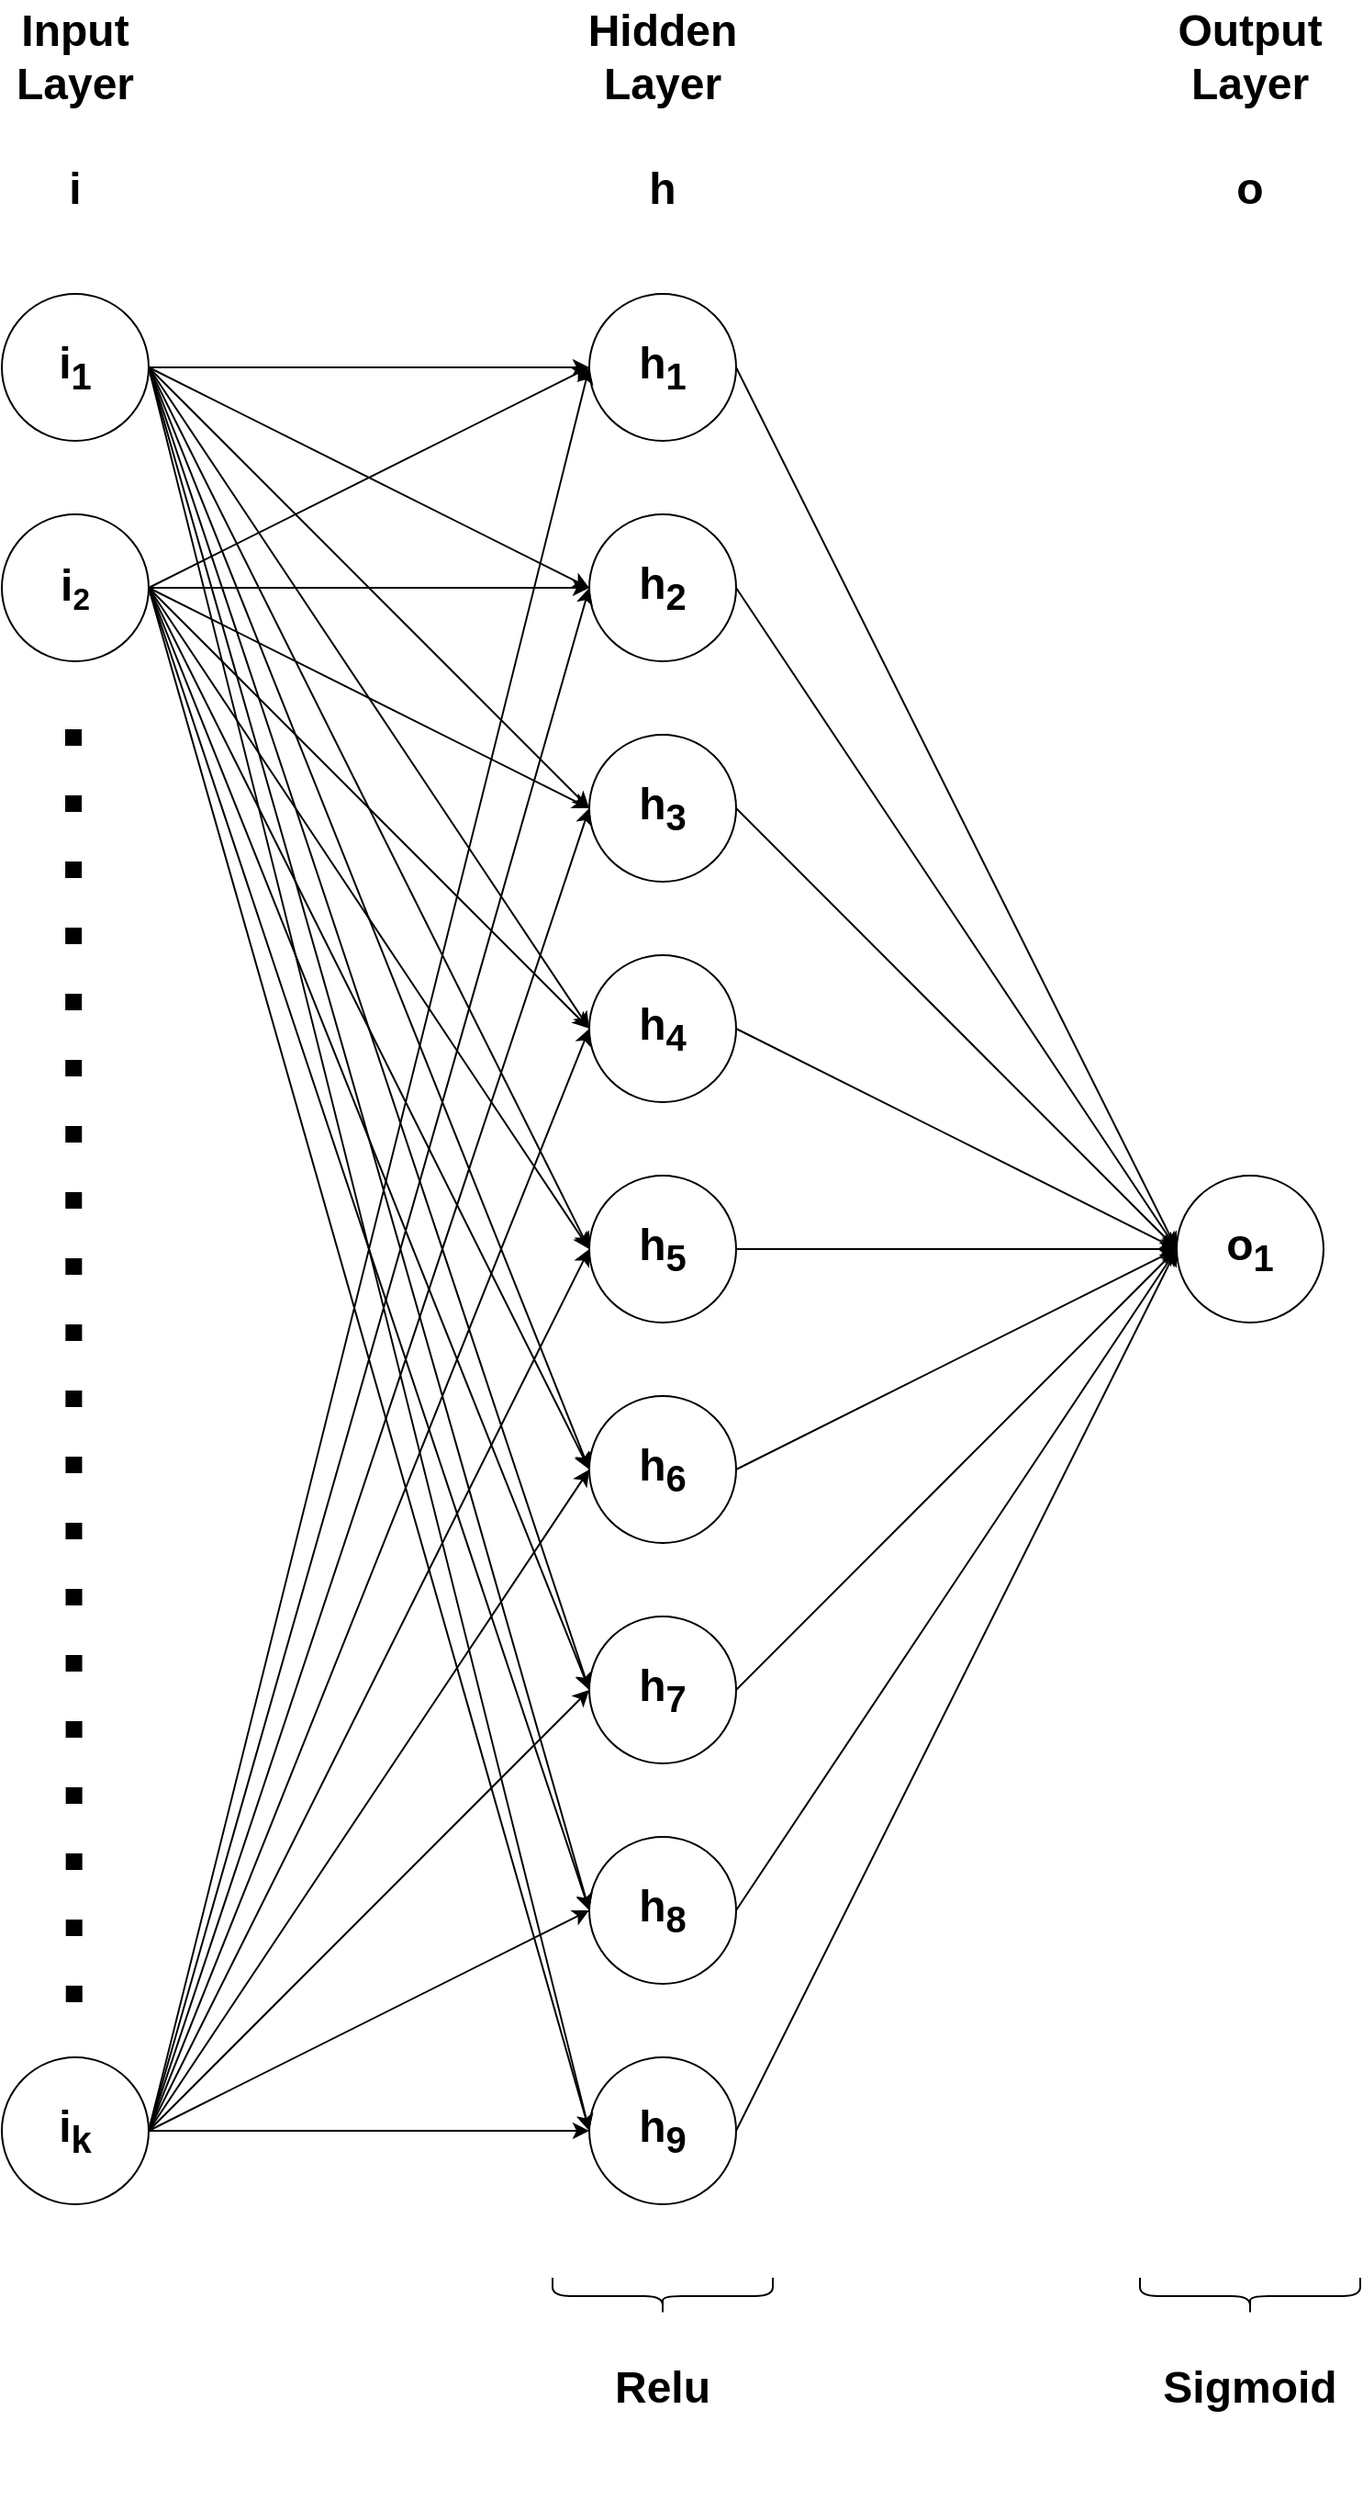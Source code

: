 <mxfile version="22.1.5" type="device">
  <diagram name="Page-1" id="DLiEjsSnvPwBr1glW4-z">
    <mxGraphModel dx="1967" dy="1320" grid="1" gridSize="10" guides="1" tooltips="1" connect="1" arrows="1" fold="1" page="1" pageScale="1" pageWidth="850" pageHeight="1100" math="0" shadow="0">
      <root>
        <mxCell id="0" />
        <mxCell id="1" parent="0" />
        <mxCell id="3WwaebRsQVo44cyUnCi0-45" style="orthogonalLoop=1;jettySize=auto;html=1;exitX=1;exitY=0.5;exitDx=0;exitDy=0;entryX=0;entryY=0.5;entryDx=0;entryDy=0;" edge="1" parent="1" source="3WwaebRsQVo44cyUnCi0-2" target="3WwaebRsQVo44cyUnCi0-14">
          <mxGeometry relative="1" as="geometry" />
        </mxCell>
        <mxCell id="3WwaebRsQVo44cyUnCi0-2" value="" style="ellipse;whiteSpace=wrap;html=1;aspect=fixed;rounded=0;" vertex="1" parent="1">
          <mxGeometry x="400" y="280" width="80" height="80" as="geometry" />
        </mxCell>
        <mxCell id="3WwaebRsQVo44cyUnCi0-46" style="orthogonalLoop=1;jettySize=auto;html=1;exitX=1;exitY=0.5;exitDx=0;exitDy=0;entryX=0;entryY=0.5;entryDx=0;entryDy=0;" edge="1" parent="1" source="3WwaebRsQVo44cyUnCi0-3" target="3WwaebRsQVo44cyUnCi0-14">
          <mxGeometry relative="1" as="geometry" />
        </mxCell>
        <mxCell id="3WwaebRsQVo44cyUnCi0-3" value="" style="ellipse;whiteSpace=wrap;html=1;aspect=fixed;rounded=0;" vertex="1" parent="1">
          <mxGeometry x="400" y="400" width="80" height="80" as="geometry" />
        </mxCell>
        <mxCell id="3WwaebRsQVo44cyUnCi0-47" style="orthogonalLoop=1;jettySize=auto;html=1;exitX=1;exitY=0.5;exitDx=0;exitDy=0;entryX=0;entryY=0.5;entryDx=0;entryDy=0;" edge="1" parent="1" source="3WwaebRsQVo44cyUnCi0-4" target="3WwaebRsQVo44cyUnCi0-14">
          <mxGeometry relative="1" as="geometry" />
        </mxCell>
        <mxCell id="3WwaebRsQVo44cyUnCi0-4" value="" style="ellipse;whiteSpace=wrap;html=1;aspect=fixed;rounded=0;" vertex="1" parent="1">
          <mxGeometry x="400" y="520" width="80" height="80" as="geometry" />
        </mxCell>
        <mxCell id="3WwaebRsQVo44cyUnCi0-48" style="orthogonalLoop=1;jettySize=auto;html=1;exitX=1;exitY=0.5;exitDx=0;exitDy=0;entryX=0;entryY=0.5;entryDx=0;entryDy=0;" edge="1" parent="1" source="3WwaebRsQVo44cyUnCi0-5" target="3WwaebRsQVo44cyUnCi0-14">
          <mxGeometry relative="1" as="geometry" />
        </mxCell>
        <mxCell id="3WwaebRsQVo44cyUnCi0-5" value="" style="ellipse;whiteSpace=wrap;html=1;aspect=fixed;rounded=0;" vertex="1" parent="1">
          <mxGeometry x="400" y="640" width="80" height="80" as="geometry" />
        </mxCell>
        <mxCell id="3WwaebRsQVo44cyUnCi0-49" style="orthogonalLoop=1;jettySize=auto;html=1;exitX=1;exitY=0.5;exitDx=0;exitDy=0;entryX=0;entryY=0.5;entryDx=0;entryDy=0;" edge="1" parent="1" source="3WwaebRsQVo44cyUnCi0-6" target="3WwaebRsQVo44cyUnCi0-14">
          <mxGeometry relative="1" as="geometry" />
        </mxCell>
        <mxCell id="3WwaebRsQVo44cyUnCi0-6" value="" style="ellipse;whiteSpace=wrap;html=1;aspect=fixed;rounded=0;" vertex="1" parent="1">
          <mxGeometry x="400" y="760" width="80" height="80" as="geometry" />
        </mxCell>
        <mxCell id="3WwaebRsQVo44cyUnCi0-50" style="orthogonalLoop=1;jettySize=auto;html=1;exitX=1;exitY=0.5;exitDx=0;exitDy=0;entryX=0;entryY=0.5;entryDx=0;entryDy=0;" edge="1" parent="1" source="3WwaebRsQVo44cyUnCi0-7" target="3WwaebRsQVo44cyUnCi0-14">
          <mxGeometry relative="1" as="geometry" />
        </mxCell>
        <mxCell id="3WwaebRsQVo44cyUnCi0-7" value="" style="ellipse;whiteSpace=wrap;html=1;aspect=fixed;rounded=0;" vertex="1" parent="1">
          <mxGeometry x="400" y="880" width="80" height="80" as="geometry" />
        </mxCell>
        <mxCell id="3WwaebRsQVo44cyUnCi0-51" style="orthogonalLoop=1;jettySize=auto;html=1;exitX=1;exitY=0.5;exitDx=0;exitDy=0;entryX=0;entryY=0.5;entryDx=0;entryDy=0;" edge="1" parent="1" source="3WwaebRsQVo44cyUnCi0-8" target="3WwaebRsQVo44cyUnCi0-14">
          <mxGeometry relative="1" as="geometry" />
        </mxCell>
        <mxCell id="3WwaebRsQVo44cyUnCi0-8" value="" style="ellipse;whiteSpace=wrap;html=1;aspect=fixed;rounded=0;" vertex="1" parent="1">
          <mxGeometry x="400" y="1000" width="80" height="80" as="geometry" />
        </mxCell>
        <mxCell id="3WwaebRsQVo44cyUnCi0-52" style="orthogonalLoop=1;jettySize=auto;html=1;exitX=1;exitY=0.5;exitDx=0;exitDy=0;entryX=0;entryY=0.5;entryDx=0;entryDy=0;" edge="1" parent="1" source="3WwaebRsQVo44cyUnCi0-9" target="3WwaebRsQVo44cyUnCi0-14">
          <mxGeometry relative="1" as="geometry" />
        </mxCell>
        <mxCell id="3WwaebRsQVo44cyUnCi0-9" value="" style="ellipse;whiteSpace=wrap;html=1;aspect=fixed;rounded=0;" vertex="1" parent="1">
          <mxGeometry x="400" y="1120" width="80" height="80" as="geometry" />
        </mxCell>
        <mxCell id="3WwaebRsQVo44cyUnCi0-53" style="orthogonalLoop=1;jettySize=auto;html=1;exitX=1;exitY=0.5;exitDx=0;exitDy=0;entryX=0;entryY=0.5;entryDx=0;entryDy=0;" edge="1" parent="1" source="3WwaebRsQVo44cyUnCi0-10" target="3WwaebRsQVo44cyUnCi0-14">
          <mxGeometry relative="1" as="geometry" />
        </mxCell>
        <mxCell id="3WwaebRsQVo44cyUnCi0-10" value="" style="ellipse;whiteSpace=wrap;html=1;aspect=fixed;rounded=0;" vertex="1" parent="1">
          <mxGeometry x="400" y="1240" width="80" height="80" as="geometry" />
        </mxCell>
        <mxCell id="3WwaebRsQVo44cyUnCi0-16" style="edgeStyle=orthogonalEdgeStyle;rounded=0;orthogonalLoop=1;jettySize=auto;html=1;exitX=1;exitY=0.5;exitDx=0;exitDy=0;entryX=0;entryY=0.5;entryDx=0;entryDy=0;" edge="1" parent="1" source="3WwaebRsQVo44cyUnCi0-11" target="3WwaebRsQVo44cyUnCi0-2">
          <mxGeometry relative="1" as="geometry" />
        </mxCell>
        <mxCell id="3WwaebRsQVo44cyUnCi0-17" style="rounded=0;orthogonalLoop=1;jettySize=auto;html=1;exitX=1;exitY=0.5;exitDx=0;exitDy=0;entryX=0;entryY=0.5;entryDx=0;entryDy=0;" edge="1" parent="1" source="3WwaebRsQVo44cyUnCi0-11" target="3WwaebRsQVo44cyUnCi0-3">
          <mxGeometry relative="1" as="geometry" />
        </mxCell>
        <mxCell id="3WwaebRsQVo44cyUnCi0-18" style="rounded=0;orthogonalLoop=1;jettySize=auto;html=1;exitX=1;exitY=0.5;exitDx=0;exitDy=0;entryX=0;entryY=0.5;entryDx=0;entryDy=0;" edge="1" parent="1" source="3WwaebRsQVo44cyUnCi0-11" target="3WwaebRsQVo44cyUnCi0-4">
          <mxGeometry relative="1" as="geometry" />
        </mxCell>
        <mxCell id="3WwaebRsQVo44cyUnCi0-19" style="rounded=0;orthogonalLoop=1;jettySize=auto;html=1;exitX=1;exitY=0.5;exitDx=0;exitDy=0;entryX=0;entryY=0.5;entryDx=0;entryDy=0;" edge="1" parent="1" source="3WwaebRsQVo44cyUnCi0-11" target="3WwaebRsQVo44cyUnCi0-5">
          <mxGeometry relative="1" as="geometry" />
        </mxCell>
        <mxCell id="3WwaebRsQVo44cyUnCi0-20" style="rounded=0;orthogonalLoop=1;jettySize=auto;html=1;exitX=1;exitY=0.5;exitDx=0;exitDy=0;entryX=0;entryY=0.5;entryDx=0;entryDy=0;" edge="1" parent="1" source="3WwaebRsQVo44cyUnCi0-11" target="3WwaebRsQVo44cyUnCi0-6">
          <mxGeometry relative="1" as="geometry" />
        </mxCell>
        <mxCell id="3WwaebRsQVo44cyUnCi0-21" style="rounded=0;orthogonalLoop=1;jettySize=auto;html=1;exitX=1;exitY=0.5;exitDx=0;exitDy=0;entryX=0;entryY=0.5;entryDx=0;entryDy=0;" edge="1" parent="1" source="3WwaebRsQVo44cyUnCi0-11" target="3WwaebRsQVo44cyUnCi0-7">
          <mxGeometry relative="1" as="geometry" />
        </mxCell>
        <mxCell id="3WwaebRsQVo44cyUnCi0-22" style="rounded=0;orthogonalLoop=1;jettySize=auto;html=1;exitX=1;exitY=0.5;exitDx=0;exitDy=0;entryX=0;entryY=0.5;entryDx=0;entryDy=0;" edge="1" parent="1" source="3WwaebRsQVo44cyUnCi0-11" target="3WwaebRsQVo44cyUnCi0-8">
          <mxGeometry relative="1" as="geometry" />
        </mxCell>
        <mxCell id="3WwaebRsQVo44cyUnCi0-23" style="rounded=0;orthogonalLoop=1;jettySize=auto;html=1;exitX=1;exitY=0.5;exitDx=0;exitDy=0;entryX=0;entryY=0.5;entryDx=0;entryDy=0;" edge="1" parent="1" source="3WwaebRsQVo44cyUnCi0-11" target="3WwaebRsQVo44cyUnCi0-9">
          <mxGeometry relative="1" as="geometry" />
        </mxCell>
        <mxCell id="3WwaebRsQVo44cyUnCi0-24" style="rounded=0;orthogonalLoop=1;jettySize=auto;html=1;exitX=1;exitY=0.5;exitDx=0;exitDy=0;entryX=0;entryY=0.5;entryDx=0;entryDy=0;" edge="1" parent="1" source="3WwaebRsQVo44cyUnCi0-11" target="3WwaebRsQVo44cyUnCi0-10">
          <mxGeometry relative="1" as="geometry" />
        </mxCell>
        <mxCell id="3WwaebRsQVo44cyUnCi0-11" value="" style="ellipse;whiteSpace=wrap;html=1;aspect=fixed;rounded=0;" vertex="1" parent="1">
          <mxGeometry x="80" y="280" width="80" height="80" as="geometry" />
        </mxCell>
        <mxCell id="3WwaebRsQVo44cyUnCi0-26" style="rounded=0;orthogonalLoop=1;jettySize=auto;html=1;exitX=1;exitY=0.5;exitDx=0;exitDy=0;entryX=0;entryY=0.5;entryDx=0;entryDy=0;" edge="1" parent="1" source="3WwaebRsQVo44cyUnCi0-12" target="3WwaebRsQVo44cyUnCi0-2">
          <mxGeometry relative="1" as="geometry" />
        </mxCell>
        <mxCell id="3WwaebRsQVo44cyUnCi0-27" style="rounded=0;orthogonalLoop=1;jettySize=auto;html=1;exitX=1;exitY=0.5;exitDx=0;exitDy=0;" edge="1" parent="1" source="3WwaebRsQVo44cyUnCi0-12" target="3WwaebRsQVo44cyUnCi0-3">
          <mxGeometry relative="1" as="geometry" />
        </mxCell>
        <mxCell id="3WwaebRsQVo44cyUnCi0-28" style="rounded=0;orthogonalLoop=1;jettySize=auto;html=1;exitX=1;exitY=0.5;exitDx=0;exitDy=0;entryX=0;entryY=0.5;entryDx=0;entryDy=0;" edge="1" parent="1" source="3WwaebRsQVo44cyUnCi0-12" target="3WwaebRsQVo44cyUnCi0-4">
          <mxGeometry relative="1" as="geometry" />
        </mxCell>
        <mxCell id="3WwaebRsQVo44cyUnCi0-29" style="rounded=0;orthogonalLoop=1;jettySize=auto;html=1;exitX=1;exitY=0.5;exitDx=0;exitDy=0;entryX=0;entryY=0.5;entryDx=0;entryDy=0;" edge="1" parent="1" source="3WwaebRsQVo44cyUnCi0-12" target="3WwaebRsQVo44cyUnCi0-5">
          <mxGeometry relative="1" as="geometry" />
        </mxCell>
        <mxCell id="3WwaebRsQVo44cyUnCi0-30" style="rounded=0;orthogonalLoop=1;jettySize=auto;html=1;exitX=1;exitY=0.5;exitDx=0;exitDy=0;entryX=0;entryY=0.5;entryDx=0;entryDy=0;" edge="1" parent="1" source="3WwaebRsQVo44cyUnCi0-12" target="3WwaebRsQVo44cyUnCi0-6">
          <mxGeometry relative="1" as="geometry" />
        </mxCell>
        <mxCell id="3WwaebRsQVo44cyUnCi0-31" style="rounded=0;orthogonalLoop=1;jettySize=auto;html=1;exitX=1;exitY=0.5;exitDx=0;exitDy=0;entryX=0;entryY=0.5;entryDx=0;entryDy=0;" edge="1" parent="1" source="3WwaebRsQVo44cyUnCi0-12" target="3WwaebRsQVo44cyUnCi0-7">
          <mxGeometry relative="1" as="geometry" />
        </mxCell>
        <mxCell id="3WwaebRsQVo44cyUnCi0-32" style="rounded=0;orthogonalLoop=1;jettySize=auto;html=1;exitX=1;exitY=0.5;exitDx=0;exitDy=0;entryX=0;entryY=0.5;entryDx=0;entryDy=0;" edge="1" parent="1" source="3WwaebRsQVo44cyUnCi0-12" target="3WwaebRsQVo44cyUnCi0-8">
          <mxGeometry relative="1" as="geometry" />
        </mxCell>
        <mxCell id="3WwaebRsQVo44cyUnCi0-33" style="rounded=0;orthogonalLoop=1;jettySize=auto;html=1;exitX=1;exitY=0.5;exitDx=0;exitDy=0;entryX=0;entryY=0.5;entryDx=0;entryDy=0;" edge="1" parent="1" source="3WwaebRsQVo44cyUnCi0-12" target="3WwaebRsQVo44cyUnCi0-9">
          <mxGeometry relative="1" as="geometry" />
        </mxCell>
        <mxCell id="3WwaebRsQVo44cyUnCi0-34" style="rounded=0;orthogonalLoop=1;jettySize=auto;html=1;exitX=1;exitY=0.5;exitDx=0;exitDy=0;entryX=0;entryY=0.5;entryDx=0;entryDy=0;" edge="1" parent="1" source="3WwaebRsQVo44cyUnCi0-12" target="3WwaebRsQVo44cyUnCi0-10">
          <mxGeometry relative="1" as="geometry" />
        </mxCell>
        <mxCell id="3WwaebRsQVo44cyUnCi0-12" value="" style="ellipse;whiteSpace=wrap;html=1;aspect=fixed;rounded=0;" vertex="1" parent="1">
          <mxGeometry x="80" y="400" width="80" height="80" as="geometry" />
        </mxCell>
        <mxCell id="3WwaebRsQVo44cyUnCi0-36" style="orthogonalLoop=1;jettySize=auto;html=1;exitX=1;exitY=0.5;exitDx=0;exitDy=0;entryX=0;entryY=0.5;entryDx=0;entryDy=0;" edge="1" parent="1" source="3WwaebRsQVo44cyUnCi0-13" target="3WwaebRsQVo44cyUnCi0-2">
          <mxGeometry relative="1" as="geometry" />
        </mxCell>
        <mxCell id="3WwaebRsQVo44cyUnCi0-37" style="orthogonalLoop=1;jettySize=auto;html=1;exitX=1;exitY=0.5;exitDx=0;exitDy=0;entryX=0;entryY=0.5;entryDx=0;entryDy=0;" edge="1" parent="1" source="3WwaebRsQVo44cyUnCi0-13" target="3WwaebRsQVo44cyUnCi0-3">
          <mxGeometry relative="1" as="geometry" />
        </mxCell>
        <mxCell id="3WwaebRsQVo44cyUnCi0-38" style="orthogonalLoop=1;jettySize=auto;html=1;exitX=1;exitY=0.5;exitDx=0;exitDy=0;entryX=0;entryY=0.5;entryDx=0;entryDy=0;" edge="1" parent="1" source="3WwaebRsQVo44cyUnCi0-13" target="3WwaebRsQVo44cyUnCi0-4">
          <mxGeometry relative="1" as="geometry" />
        </mxCell>
        <mxCell id="3WwaebRsQVo44cyUnCi0-39" style="orthogonalLoop=1;jettySize=auto;html=1;exitX=1;exitY=0.5;exitDx=0;exitDy=0;entryX=0;entryY=0.5;entryDx=0;entryDy=0;" edge="1" parent="1" source="3WwaebRsQVo44cyUnCi0-13" target="3WwaebRsQVo44cyUnCi0-5">
          <mxGeometry relative="1" as="geometry" />
        </mxCell>
        <mxCell id="3WwaebRsQVo44cyUnCi0-40" style="orthogonalLoop=1;jettySize=auto;html=1;exitX=1;exitY=0.5;exitDx=0;exitDy=0;entryX=0;entryY=0.5;entryDx=0;entryDy=0;" edge="1" parent="1" source="3WwaebRsQVo44cyUnCi0-13" target="3WwaebRsQVo44cyUnCi0-6">
          <mxGeometry relative="1" as="geometry" />
        </mxCell>
        <mxCell id="3WwaebRsQVo44cyUnCi0-41" style="orthogonalLoop=1;jettySize=auto;html=1;exitX=1;exitY=0.5;exitDx=0;exitDy=0;entryX=0;entryY=0.5;entryDx=0;entryDy=0;" edge="1" parent="1" source="3WwaebRsQVo44cyUnCi0-13" target="3WwaebRsQVo44cyUnCi0-7">
          <mxGeometry relative="1" as="geometry" />
        </mxCell>
        <mxCell id="3WwaebRsQVo44cyUnCi0-42" style="orthogonalLoop=1;jettySize=auto;html=1;exitX=1;exitY=0.5;exitDx=0;exitDy=0;entryX=0;entryY=0.5;entryDx=0;entryDy=0;" edge="1" parent="1" source="3WwaebRsQVo44cyUnCi0-13" target="3WwaebRsQVo44cyUnCi0-8">
          <mxGeometry relative="1" as="geometry" />
        </mxCell>
        <mxCell id="3WwaebRsQVo44cyUnCi0-43" style="orthogonalLoop=1;jettySize=auto;html=1;exitX=1;exitY=0.5;exitDx=0;exitDy=0;entryX=0;entryY=0.5;entryDx=0;entryDy=0;" edge="1" parent="1" source="3WwaebRsQVo44cyUnCi0-13" target="3WwaebRsQVo44cyUnCi0-9">
          <mxGeometry relative="1" as="geometry" />
        </mxCell>
        <mxCell id="3WwaebRsQVo44cyUnCi0-44" style="orthogonalLoop=1;jettySize=auto;html=1;exitX=1;exitY=0.5;exitDx=0;exitDy=0;entryX=0;entryY=0.5;entryDx=0;entryDy=0;" edge="1" parent="1" source="3WwaebRsQVo44cyUnCi0-13" target="3WwaebRsQVo44cyUnCi0-10">
          <mxGeometry relative="1" as="geometry" />
        </mxCell>
        <mxCell id="3WwaebRsQVo44cyUnCi0-13" value="" style="ellipse;whiteSpace=wrap;html=1;aspect=fixed;rounded=0;" vertex="1" parent="1">
          <mxGeometry x="80" y="1240" width="80" height="80" as="geometry" />
        </mxCell>
        <mxCell id="3WwaebRsQVo44cyUnCi0-14" value="" style="ellipse;whiteSpace=wrap;html=1;aspect=fixed;rounded=0;" vertex="1" parent="1">
          <mxGeometry x="720" y="760" width="80" height="80" as="geometry" />
        </mxCell>
        <mxCell id="3WwaebRsQVo44cyUnCi0-35" value="" style="endArrow=none;dashed=1;html=1;dashPattern=1 3;strokeWidth=9;rounded=0;" edge="1" parent="1">
          <mxGeometry width="50" height="50" relative="1" as="geometry">
            <mxPoint x="119.38" y="1210" as="sourcePoint" />
            <mxPoint x="119" y="510" as="targetPoint" />
          </mxGeometry>
        </mxCell>
        <mxCell id="3WwaebRsQVo44cyUnCi0-54" value="Input Layer&lt;br&gt;&lt;br&gt;i" style="text;html=1;strokeColor=none;fillColor=none;align=center;verticalAlign=middle;whiteSpace=wrap;rounded=0;fontSize=24;fontStyle=1" vertex="1" parent="1">
          <mxGeometry x="80" y="120" width="80" height="120" as="geometry" />
        </mxCell>
        <mxCell id="3WwaebRsQVo44cyUnCi0-58" value="Hidden Layer&lt;br&gt;&lt;br&gt;h" style="text;html=1;strokeColor=none;fillColor=none;align=center;verticalAlign=middle;whiteSpace=wrap;rounded=0;fontSize=24;fontStyle=1" vertex="1" parent="1">
          <mxGeometry x="400" y="120" width="80" height="120" as="geometry" />
        </mxCell>
        <mxCell id="3WwaebRsQVo44cyUnCi0-59" value="Output Layer&lt;br&gt;&lt;br&gt;o" style="text;html=1;strokeColor=none;fillColor=none;align=center;verticalAlign=middle;whiteSpace=wrap;rounded=0;fontSize=24;fontStyle=1" vertex="1" parent="1">
          <mxGeometry x="720" y="120" width="80" height="120" as="geometry" />
        </mxCell>
        <mxCell id="3WwaebRsQVo44cyUnCi0-60" value="Relu" style="text;html=1;strokeColor=none;fillColor=none;align=center;verticalAlign=middle;whiteSpace=wrap;rounded=0;fontSize=24;fontStyle=1" vertex="1" parent="1">
          <mxGeometry x="400" y="1360" width="80" height="120" as="geometry" />
        </mxCell>
        <mxCell id="3WwaebRsQVo44cyUnCi0-61" value="Sigmoid" style="text;html=1;strokeColor=none;fillColor=none;align=center;verticalAlign=middle;whiteSpace=wrap;rounded=0;fontSize=24;fontStyle=1" vertex="1" parent="1">
          <mxGeometry x="720" y="1360" width="80" height="120" as="geometry" />
        </mxCell>
        <mxCell id="3WwaebRsQVo44cyUnCi0-64" value="" style="shape=curlyBracket;whiteSpace=wrap;html=1;rounded=1;labelPosition=left;verticalLabelPosition=middle;align=right;verticalAlign=middle;rotation=-90;" vertex="1" parent="1">
          <mxGeometry x="430" y="1310" width="20" height="120" as="geometry" />
        </mxCell>
        <mxCell id="3WwaebRsQVo44cyUnCi0-65" value="" style="shape=curlyBracket;whiteSpace=wrap;html=1;rounded=1;labelPosition=left;verticalLabelPosition=middle;align=right;verticalAlign=middle;rotation=-90;" vertex="1" parent="1">
          <mxGeometry x="750" y="1310" width="20" height="120" as="geometry" />
        </mxCell>
        <mxCell id="3WwaebRsQVo44cyUnCi0-67" value="i&lt;sub&gt;1&lt;/sub&gt;" style="text;html=1;strokeColor=none;fillColor=none;align=center;verticalAlign=middle;whiteSpace=wrap;rounded=0;fontSize=24;fontStyle=1" vertex="1" parent="1">
          <mxGeometry x="80" y="280" width="80" height="80" as="geometry" />
        </mxCell>
        <mxCell id="3WwaebRsQVo44cyUnCi0-68" value="i&lt;span style=&quot;font-size: 20px;&quot;&gt;&lt;sub&gt;2&lt;/sub&gt;&lt;/span&gt;" style="text;html=1;strokeColor=none;fillColor=none;align=center;verticalAlign=middle;whiteSpace=wrap;rounded=0;fontSize=24;fontStyle=1" vertex="1" parent="1">
          <mxGeometry x="80" y="400" width="80" height="80" as="geometry" />
        </mxCell>
        <mxCell id="3WwaebRsQVo44cyUnCi0-69" value="i&lt;sub&gt;k&lt;/sub&gt;" style="text;html=1;strokeColor=none;fillColor=none;align=center;verticalAlign=middle;whiteSpace=wrap;rounded=0;fontSize=24;fontStyle=1" vertex="1" parent="1">
          <mxGeometry x="80" y="1240" width="80" height="80" as="geometry" />
        </mxCell>
        <mxCell id="3WwaebRsQVo44cyUnCi0-70" value="h&lt;sub&gt;1&lt;/sub&gt;" style="text;html=1;strokeColor=none;fillColor=none;align=center;verticalAlign=middle;whiteSpace=wrap;rounded=0;fontSize=24;fontStyle=1" vertex="1" parent="1">
          <mxGeometry x="400" y="280" width="80" height="80" as="geometry" />
        </mxCell>
        <mxCell id="3WwaebRsQVo44cyUnCi0-71" value="h&lt;sub style=&quot;border-color: var(--border-color);&quot;&gt;2&lt;/sub&gt;" style="text;html=1;strokeColor=none;fillColor=none;align=center;verticalAlign=middle;whiteSpace=wrap;rounded=0;fontSize=24;fontStyle=1" vertex="1" parent="1">
          <mxGeometry x="400" y="400" width="80" height="80" as="geometry" />
        </mxCell>
        <mxCell id="3WwaebRsQVo44cyUnCi0-72" value="h&lt;sub style=&quot;border-color: var(--border-color);&quot;&gt;3&lt;/sub&gt;" style="text;html=1;strokeColor=none;fillColor=none;align=center;verticalAlign=middle;whiteSpace=wrap;rounded=0;fontSize=24;fontStyle=1" vertex="1" parent="1">
          <mxGeometry x="400" y="520" width="80" height="80" as="geometry" />
        </mxCell>
        <mxCell id="3WwaebRsQVo44cyUnCi0-73" value="h&lt;sub style=&quot;border-color: var(--border-color);&quot;&gt;4&lt;/sub&gt;" style="text;html=1;strokeColor=none;fillColor=none;align=center;verticalAlign=middle;whiteSpace=wrap;rounded=0;fontSize=24;fontStyle=1" vertex="1" parent="1">
          <mxGeometry x="400" y="640" width="80" height="80" as="geometry" />
        </mxCell>
        <mxCell id="3WwaebRsQVo44cyUnCi0-74" value="h&lt;sub style=&quot;border-color: var(--border-color);&quot;&gt;5&lt;/sub&gt;" style="text;html=1;strokeColor=none;fillColor=none;align=center;verticalAlign=middle;whiteSpace=wrap;rounded=0;fontSize=24;fontStyle=1" vertex="1" parent="1">
          <mxGeometry x="400" y="760" width="80" height="80" as="geometry" />
        </mxCell>
        <mxCell id="3WwaebRsQVo44cyUnCi0-75" value="h&lt;sub&gt;6&lt;/sub&gt;" style="text;html=1;strokeColor=none;fillColor=none;align=center;verticalAlign=middle;whiteSpace=wrap;rounded=0;fontSize=24;fontStyle=1" vertex="1" parent="1">
          <mxGeometry x="400" y="880" width="80" height="80" as="geometry" />
        </mxCell>
        <mxCell id="3WwaebRsQVo44cyUnCi0-76" value="h&lt;sub&gt;7&lt;/sub&gt;" style="text;html=1;strokeColor=none;fillColor=none;align=center;verticalAlign=middle;whiteSpace=wrap;rounded=0;fontSize=24;fontStyle=1" vertex="1" parent="1">
          <mxGeometry x="400" y="1000" width="80" height="80" as="geometry" />
        </mxCell>
        <mxCell id="3WwaebRsQVo44cyUnCi0-77" value="h&lt;sub&gt;8&lt;/sub&gt;" style="text;html=1;strokeColor=none;fillColor=none;align=center;verticalAlign=middle;whiteSpace=wrap;rounded=0;fontSize=24;fontStyle=1" vertex="1" parent="1">
          <mxGeometry x="400" y="1120" width="80" height="80" as="geometry" />
        </mxCell>
        <mxCell id="3WwaebRsQVo44cyUnCi0-78" value="h&lt;sub&gt;9&lt;/sub&gt;" style="text;html=1;strokeColor=none;fillColor=none;align=center;verticalAlign=middle;whiteSpace=wrap;rounded=0;fontSize=24;fontStyle=1" vertex="1" parent="1">
          <mxGeometry x="400" y="1240" width="80" height="80" as="geometry" />
        </mxCell>
        <mxCell id="3WwaebRsQVo44cyUnCi0-80" value="o&lt;sub&gt;1&lt;/sub&gt;" style="text;html=1;strokeColor=none;fillColor=none;align=center;verticalAlign=middle;whiteSpace=wrap;rounded=0;fontSize=24;fontStyle=1" vertex="1" parent="1">
          <mxGeometry x="720" y="760" width="80" height="80" as="geometry" />
        </mxCell>
      </root>
    </mxGraphModel>
  </diagram>
</mxfile>
